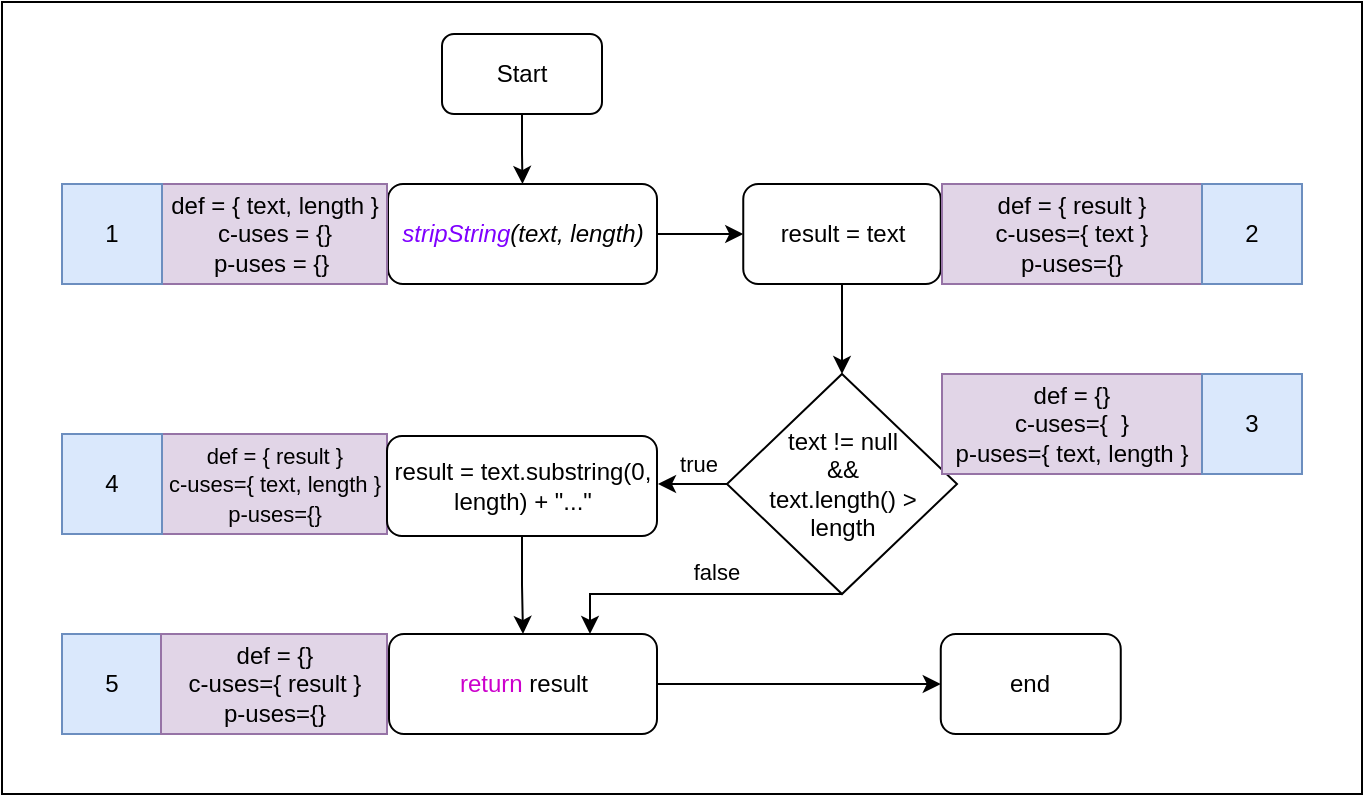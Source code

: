 <mxfile version="20.6.0" type="device"><diagram id="xNDcnXmz6LOh7Zl3Bxn7" name="Página-1"><mxGraphModel dx="1069" dy="576" grid="1" gridSize="10" guides="1" tooltips="1" connect="1" arrows="1" fold="1" page="1" pageScale="1" pageWidth="827" pageHeight="583" math="0" shadow="0"><root><mxCell id="0"/><mxCell id="1" parent="0"/><mxCell id="PJ-NqHM7DCZ6-p5PdQXZ-36" value="" style="rounded=0;whiteSpace=wrap;html=1;fontSize=12;fontColor=#CC00CC;" vertex="1" parent="1"><mxGeometry x="10" y="24" width="680" height="396" as="geometry"/></mxCell><mxCell id="bcOmFcWTStwdIPLagz6V-3" value="" style="edgeStyle=orthogonalEdgeStyle;rounded=0;orthogonalLoop=1;jettySize=auto;html=1;entryX=0.5;entryY=0;entryDx=0;entryDy=0;" parent="1" source="bcOmFcWTStwdIPLagz6V-1" target="bcOmFcWTStwdIPLagz6V-4" edge="1"><mxGeometry relative="1" as="geometry"><mxPoint x="270" y="150" as="targetPoint"/></mxGeometry></mxCell><mxCell id="bcOmFcWTStwdIPLagz6V-1" value="Start" style="rounded=1;whiteSpace=wrap;html=1;" parent="1" vertex="1"><mxGeometry x="230" y="40" width="80" height="40" as="geometry"/></mxCell><mxCell id="bcOmFcWTStwdIPLagz6V-7" value="" style="edgeStyle=orthogonalEdgeStyle;rounded=0;orthogonalLoop=1;jettySize=auto;html=1;" parent="1" source="bcOmFcWTStwdIPLagz6V-4" target="bcOmFcWTStwdIPLagz6V-6" edge="1"><mxGeometry relative="1" as="geometry"/></mxCell><mxCell id="bcOmFcWTStwdIPLagz6V-4" value="&lt;i&gt;&lt;font color=&quot;#7f00ff&quot;&gt;stripString&lt;/font&gt;(text, length)&lt;/i&gt;" style="rounded=1;whiteSpace=wrap;html=1;" parent="1" vertex="1"><mxGeometry x="203" y="115" width="134.5" height="50" as="geometry"/></mxCell><mxCell id="PJ-NqHM7DCZ6-p5PdQXZ-8" value="" style="edgeStyle=orthogonalEdgeStyle;rounded=0;orthogonalLoop=1;jettySize=auto;html=1;" edge="1" parent="1" source="bcOmFcWTStwdIPLagz6V-6" target="PJ-NqHM7DCZ6-p5PdQXZ-5"><mxGeometry relative="1" as="geometry"/></mxCell><mxCell id="bcOmFcWTStwdIPLagz6V-6" value="result = text" style="whiteSpace=wrap;html=1;rounded=1;" parent="1" vertex="1"><mxGeometry x="380.63" y="115" width="98.75" height="50" as="geometry"/></mxCell><mxCell id="bcOmFcWTStwdIPLagz6V-8" value="def = { text, length }&lt;br&gt;c-uses = {}&lt;br&gt;p-uses = {}&amp;nbsp;" style="rounded=0;whiteSpace=wrap;html=1;fillColor=#e1d5e7;strokeColor=#9673a6;" parent="1" vertex="1"><mxGeometry x="90" y="115" width="112.5" height="50" as="geometry"/></mxCell><mxCell id="PJ-NqHM7DCZ6-p5PdQXZ-4" value="1" style="rounded=0;whiteSpace=wrap;html=1;fontSize=12;fillColor=#dae8fc;strokeColor=#6c8ebf;" vertex="1" parent="1"><mxGeometry x="40" y="115" width="50" height="50" as="geometry"/></mxCell><mxCell id="PJ-NqHM7DCZ6-p5PdQXZ-7" value="true" style="edgeStyle=orthogonalEdgeStyle;rounded=0;orthogonalLoop=1;jettySize=auto;html=1;exitX=0;exitY=0.5;exitDx=0;exitDy=0;" edge="1" parent="1" source="PJ-NqHM7DCZ6-p5PdQXZ-5"><mxGeometry x="-0.151" y="-10" relative="1" as="geometry"><mxPoint x="338" y="265" as="targetPoint"/><mxPoint as="offset"/></mxGeometry></mxCell><mxCell id="PJ-NqHM7DCZ6-p5PdQXZ-10" value="false" style="edgeStyle=orthogonalEdgeStyle;rounded=0;orthogonalLoop=1;jettySize=auto;html=1;entryX=0.75;entryY=0;entryDx=0;entryDy=0;exitX=0.5;exitY=1;exitDx=0;exitDy=0;" edge="1" parent="1" source="PJ-NqHM7DCZ6-p5PdQXZ-5" target="PJ-NqHM7DCZ6-p5PdQXZ-29"><mxGeometry x="-0.137" y="-11" relative="1" as="geometry"><mxPoint x="270" y="480" as="targetPoint"/><Array as="points"><mxPoint x="304" y="320"/></Array><mxPoint as="offset"/></mxGeometry></mxCell><mxCell id="PJ-NqHM7DCZ6-p5PdQXZ-5" value="text != null&lt;br&gt;&amp;amp;&amp;amp;&lt;br&gt;text.length() &amp;gt;&lt;br&gt;length" style="rhombus;whiteSpace=wrap;html=1;fontSize=12;fontColor=#000000;" vertex="1" parent="1"><mxGeometry x="372.5" y="210" width="115" height="110" as="geometry"/></mxCell><mxCell id="PJ-NqHM7DCZ6-p5PdQXZ-18" value="def = { result }&lt;br&gt;c-uses={ text }&lt;br&gt;p-uses={}" style="rounded=0;whiteSpace=wrap;html=1;fontSize=12;fillColor=#e1d5e7;strokeColor=#9673a6;" vertex="1" parent="1"><mxGeometry x="480" y="115" width="130" height="50" as="geometry"/></mxCell><mxCell id="PJ-NqHM7DCZ6-p5PdQXZ-20" value="2" style="rounded=0;whiteSpace=wrap;html=1;fontSize=12;fillColor=#dae8fc;strokeColor=#6c8ebf;" vertex="1" parent="1"><mxGeometry x="610" y="115" width="50" height="50" as="geometry"/></mxCell><mxCell id="PJ-NqHM7DCZ6-p5PdQXZ-22" value="def = {}&lt;br&gt;c-uses={&amp;nbsp; }&lt;br&gt;p-uses={ text, length }" style="rounded=0;whiteSpace=wrap;html=1;fontSize=12;fillColor=#e1d5e7;strokeColor=#9673a6;" vertex="1" parent="1"><mxGeometry x="480" y="210" width="130" height="50" as="geometry"/></mxCell><mxCell id="PJ-NqHM7DCZ6-p5PdQXZ-23" value="3" style="rounded=0;whiteSpace=wrap;html=1;fontSize=12;fillColor=#dae8fc;strokeColor=#6c8ebf;" vertex="1" parent="1"><mxGeometry x="610" y="210" width="50" height="50" as="geometry"/></mxCell><mxCell id="PJ-NqHM7DCZ6-p5PdQXZ-27" value="5" style="rounded=0;whiteSpace=wrap;html=1;fontSize=12;fillColor=#dae8fc;strokeColor=#6c8ebf;" vertex="1" parent="1"><mxGeometry x="40" y="340" width="50" height="50" as="geometry"/></mxCell><mxCell id="PJ-NqHM7DCZ6-p5PdQXZ-28" value="def = {}&lt;br&gt;c-uses={ result }&lt;br&gt;p-uses={}" style="rounded=0;whiteSpace=wrap;html=1;fontSize=12;fillColor=#e1d5e7;strokeColor=#9673a6;" vertex="1" parent="1"><mxGeometry x="89.5" y="340" width="113" height="50" as="geometry"/></mxCell><mxCell id="PJ-NqHM7DCZ6-p5PdQXZ-40" value="" style="edgeStyle=orthogonalEdgeStyle;rounded=0;orthogonalLoop=1;jettySize=auto;html=1;fontSize=12;" edge="1" parent="1" source="PJ-NqHM7DCZ6-p5PdQXZ-29" target="PJ-NqHM7DCZ6-p5PdQXZ-30"><mxGeometry relative="1" as="geometry"/></mxCell><mxCell id="PJ-NqHM7DCZ6-p5PdQXZ-29" value="&lt;font color=&quot;#cc00cc&quot;&gt;return&lt;/font&gt;&amp;nbsp;result" style="whiteSpace=wrap;html=1;rounded=1;" vertex="1" parent="1"><mxGeometry x="203.5" y="340" width="134" height="50" as="geometry"/></mxCell><mxCell id="PJ-NqHM7DCZ6-p5PdQXZ-30" value="end" style="whiteSpace=wrap;html=1;rounded=1;" vertex="1" parent="1"><mxGeometry x="479.38" y="340" width="90" height="50" as="geometry"/></mxCell><mxCell id="PJ-NqHM7DCZ6-p5PdQXZ-31" value="&lt;font style=&quot;font-size: 11px;&quot;&gt;def = { result }&lt;br&gt;c-uses={ text, length }&lt;br&gt;p-uses={}&lt;/font&gt;" style="rounded=0;whiteSpace=wrap;html=1;fontSize=12;fillColor=#e1d5e7;strokeColor=#9673a6;" vertex="1" parent="1"><mxGeometry x="90" y="240" width="112.5" height="50" as="geometry"/></mxCell><mxCell id="PJ-NqHM7DCZ6-p5PdQXZ-39" value="" style="edgeStyle=orthogonalEdgeStyle;rounded=0;orthogonalLoop=1;jettySize=auto;html=1;fontSize=12;" edge="1" parent="1" source="PJ-NqHM7DCZ6-p5PdQXZ-32" target="PJ-NqHM7DCZ6-p5PdQXZ-29"><mxGeometry relative="1" as="geometry"/></mxCell><mxCell id="PJ-NqHM7DCZ6-p5PdQXZ-32" value="&lt;font style=&quot;font-size: 12px;&quot;&gt;result = text.substring(0, length) + &quot;...&quot;&lt;/font&gt;" style="whiteSpace=wrap;html=1;rounded=1;" vertex="1" parent="1"><mxGeometry x="202.5" y="241" width="135" height="50" as="geometry"/></mxCell><mxCell id="PJ-NqHM7DCZ6-p5PdQXZ-33" value="4" style="rounded=0;whiteSpace=wrap;html=1;fontSize=12;fillColor=#dae8fc;strokeColor=#6c8ebf;" vertex="1" parent="1"><mxGeometry x="40" y="240" width="50" height="50" as="geometry"/></mxCell></root></mxGraphModel></diagram></mxfile>